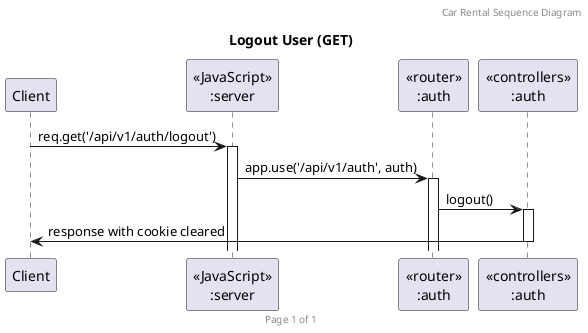 @startuml Logout User (GET)

header Car Rental Sequence Diagram
footer Page %page% of %lastpage%
title "Logout User (GET)"

participant "Client" as client
participant "<<JavaScript>>\n:server" as server
participant "<<router>>\n:auth" as routerAuth
participant "<<controllers>>\n:auth" as controllersAuth

client -> server ++ : req.get('/api/v1/auth/logout')
server -> routerAuth ++ : app.use('/api/v1/auth', auth)
routerAuth -> controllersAuth ++ : logout()
controllersAuth -> client -- : response with cookie cleared

@enduml
